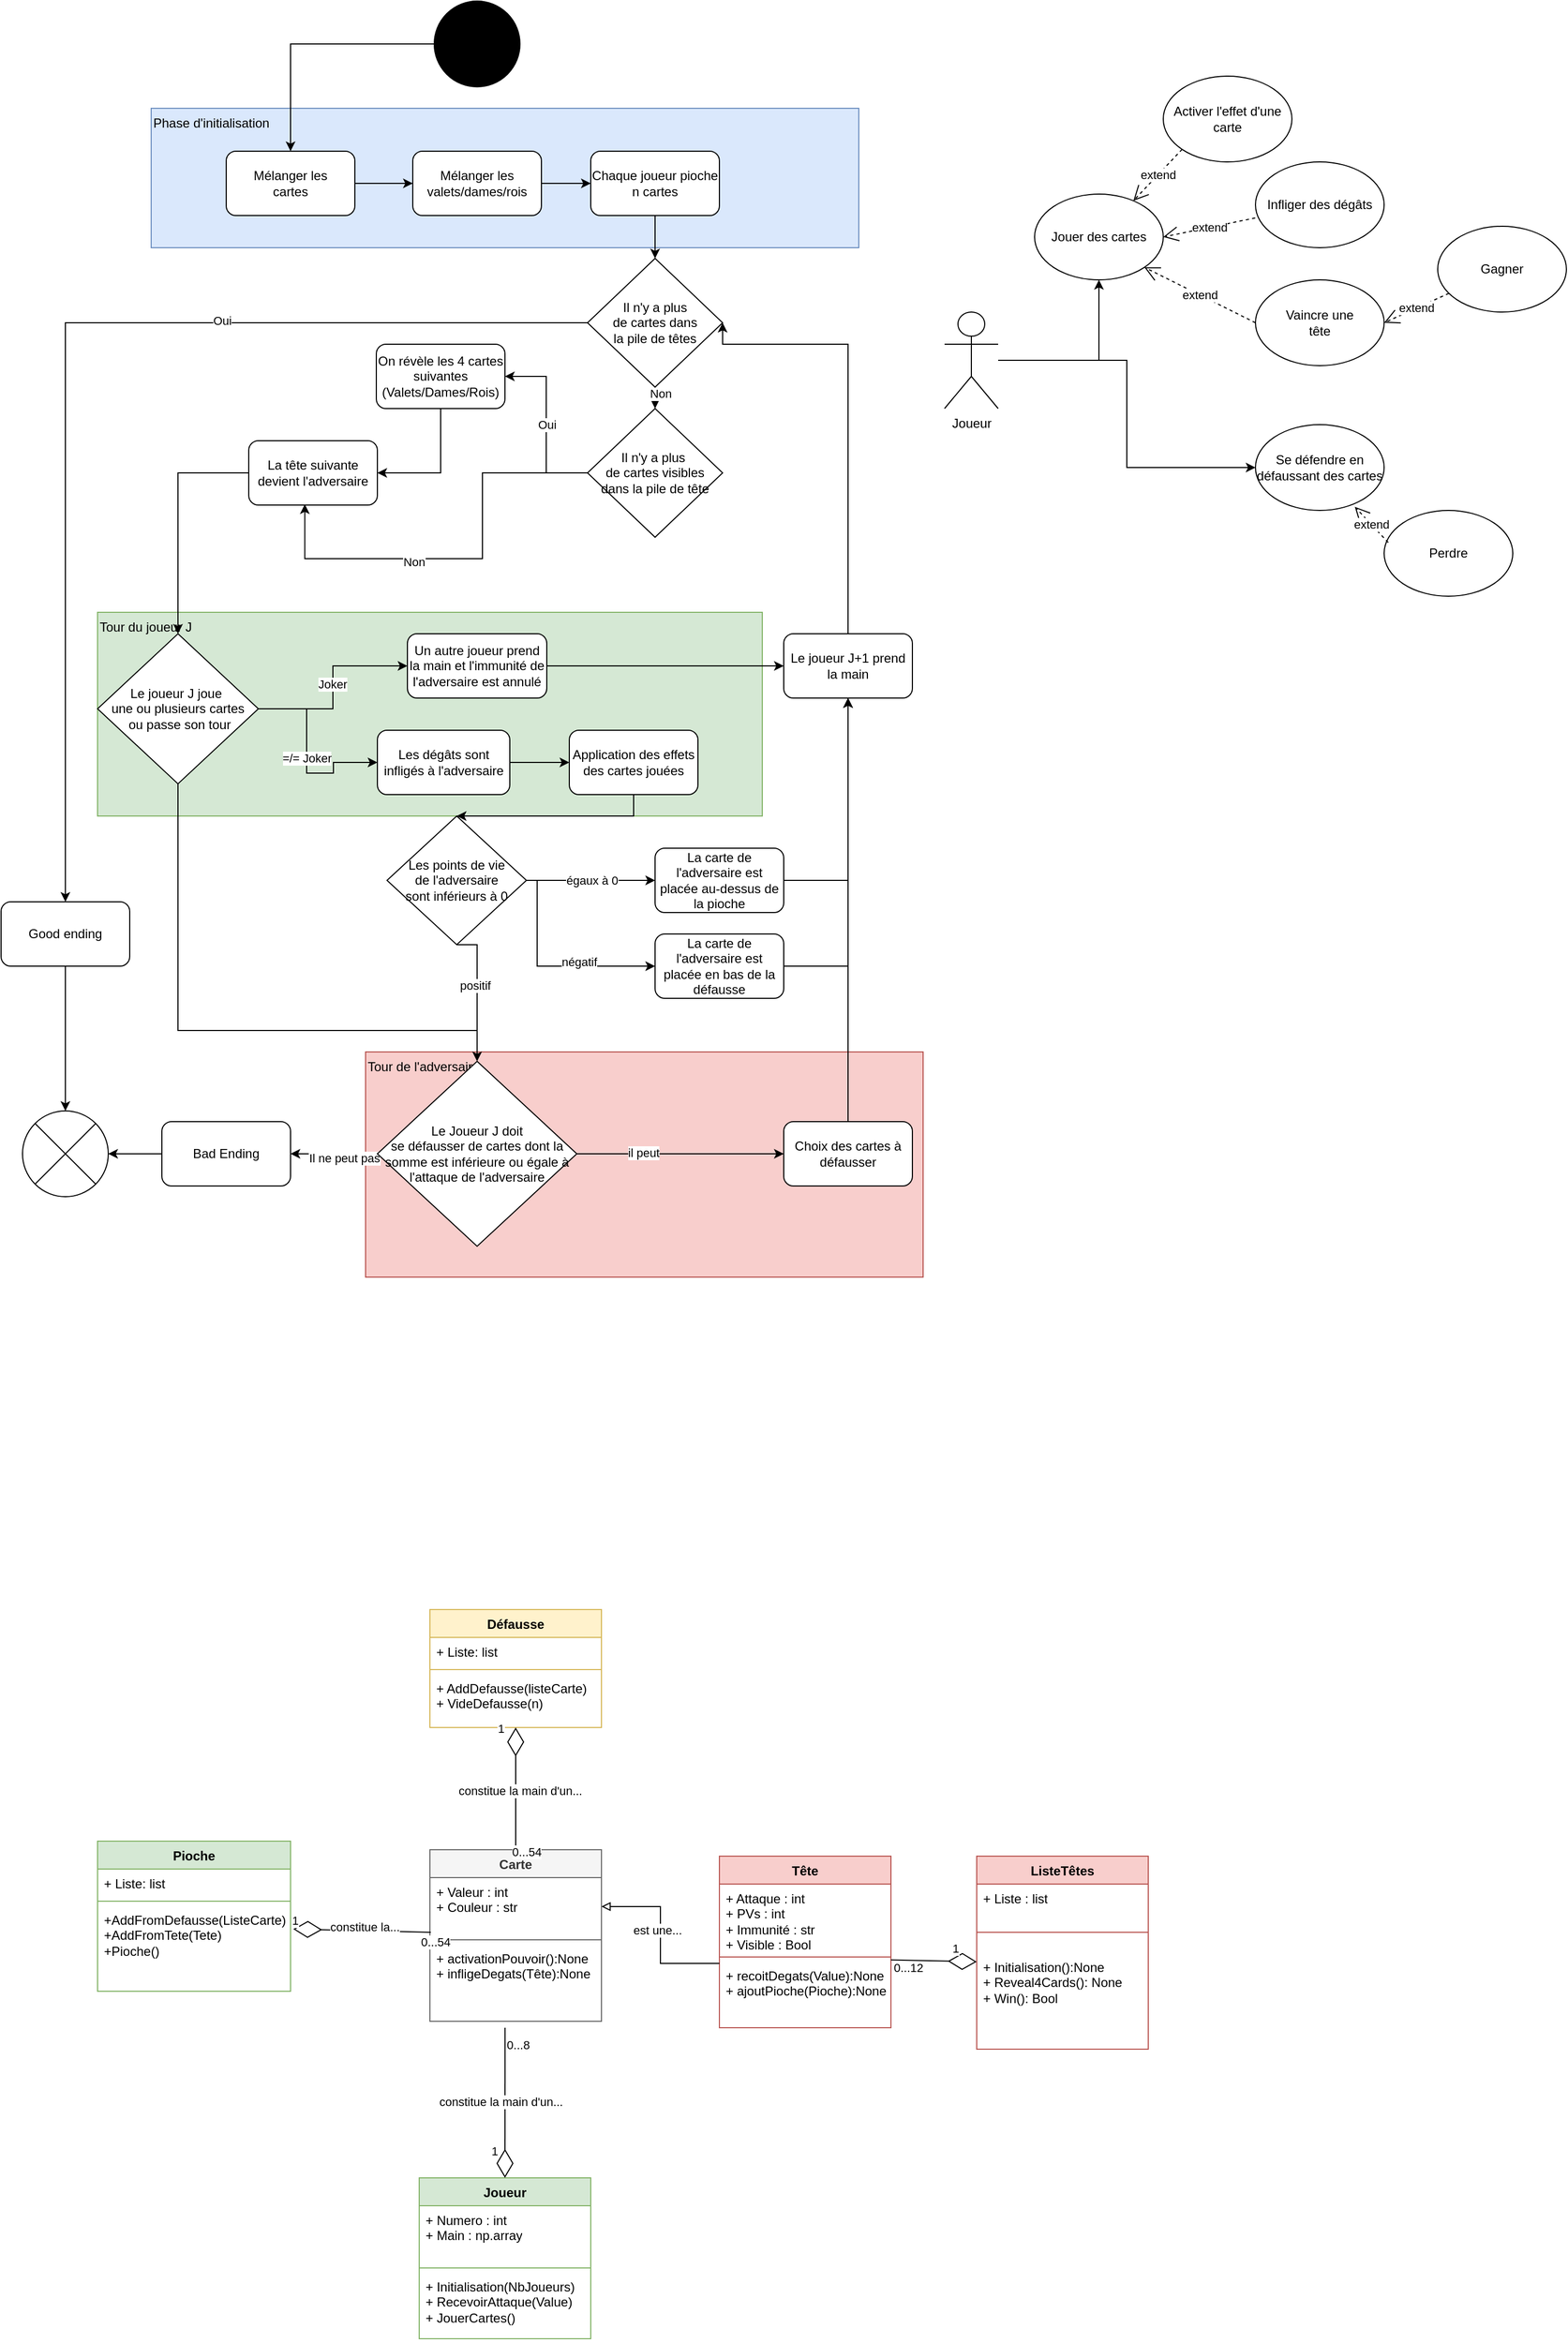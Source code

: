 <mxfile version="28.2.8">
  <diagram name="Page-1" id="JOSBTUanVZSgCbayWtnk">
    <mxGraphModel dx="3679" dy="1558" grid="1" gridSize="10" guides="1" tooltips="1" connect="1" arrows="1" fold="1" page="1" pageScale="1" pageWidth="827" pageHeight="1169" math="0" shadow="0">
      <root>
        <mxCell id="0" />
        <mxCell id="1" parent="0" />
        <mxCell id="KHZxq0QR4rfuwFy10moy-44" value="&lt;div&gt;Tour du joueur J&lt;/div&gt;" style="rounded=0;whiteSpace=wrap;html=1;fillColor=#d5e8d4;strokeColor=#82b366;verticalAlign=top;align=left;" vertex="1" parent="1">
          <mxGeometry x="-710" y="600" width="620" height="190" as="geometry" />
        </mxCell>
        <mxCell id="KHZxq0QR4rfuwFy10moy-31" value="Phase d&#39;initialisation" style="rounded=0;whiteSpace=wrap;html=1;fillColor=#dae8fc;strokeColor=#6c8ebf;align=left;verticalAlign=top;" vertex="1" parent="1">
          <mxGeometry x="-660" y="130" width="660" height="130" as="geometry" />
        </mxCell>
        <mxCell id="KHZxq0QR4rfuwFy10moy-14" value="" style="shape=sumEllipse;perimeter=ellipsePerimeter;whiteSpace=wrap;html=1;backgroundOutline=1;" vertex="1" parent="1">
          <mxGeometry x="-780" y="1065" width="80" height="80" as="geometry" />
        </mxCell>
        <mxCell id="KHZxq0QR4rfuwFy10moy-23" style="edgeStyle=orthogonalEdgeStyle;rounded=0;orthogonalLoop=1;jettySize=auto;html=1;exitX=0;exitY=0.5;exitDx=0;exitDy=0;entryX=0.5;entryY=0;entryDx=0;entryDy=0;" edge="1" parent="1" source="KHZxq0QR4rfuwFy10moy-15" target="KHZxq0QR4rfuwFy10moy-18">
          <mxGeometry relative="1" as="geometry" />
        </mxCell>
        <mxCell id="KHZxq0QR4rfuwFy10moy-15" value="" style="ellipse;whiteSpace=wrap;html=1;aspect=fixed;labelBackgroundColor=#000000;fillColor=#000000;" vertex="1" parent="1">
          <mxGeometry x="-396" y="30" width="80" height="80" as="geometry" />
        </mxCell>
        <mxCell id="KHZxq0QR4rfuwFy10moy-24" style="edgeStyle=orthogonalEdgeStyle;rounded=0;orthogonalLoop=1;jettySize=auto;html=1;exitX=1;exitY=0.5;exitDx=0;exitDy=0;entryX=0;entryY=0.5;entryDx=0;entryDy=0;" edge="1" parent="1" source="KHZxq0QR4rfuwFy10moy-18" target="KHZxq0QR4rfuwFy10moy-19">
          <mxGeometry relative="1" as="geometry" />
        </mxCell>
        <mxCell id="KHZxq0QR4rfuwFy10moy-18" value="&lt;div&gt;Mélanger les&lt;/div&gt;&lt;div&gt;cartes&lt;/div&gt;" style="rounded=1;whiteSpace=wrap;html=1;" vertex="1" parent="1">
          <mxGeometry x="-590" y="170" width="120" height="60" as="geometry" />
        </mxCell>
        <mxCell id="KHZxq0QR4rfuwFy10moy-25" style="edgeStyle=orthogonalEdgeStyle;rounded=0;orthogonalLoop=1;jettySize=auto;html=1;exitX=1;exitY=0.5;exitDx=0;exitDy=0;entryX=0;entryY=0.5;entryDx=0;entryDy=0;" edge="1" parent="1" source="KHZxq0QR4rfuwFy10moy-19" target="KHZxq0QR4rfuwFy10moy-20">
          <mxGeometry relative="1" as="geometry" />
        </mxCell>
        <mxCell id="KHZxq0QR4rfuwFy10moy-19" value="&lt;div&gt;Mélanger les&lt;/div&gt;&lt;div&gt;valets/dames/rois&lt;/div&gt;" style="rounded=1;whiteSpace=wrap;html=1;" vertex="1" parent="1">
          <mxGeometry x="-416" y="170" width="120" height="60" as="geometry" />
        </mxCell>
        <mxCell id="KHZxq0QR4rfuwFy10moy-28" style="edgeStyle=orthogonalEdgeStyle;rounded=0;orthogonalLoop=1;jettySize=auto;html=1;exitX=0.5;exitY=1;exitDx=0;exitDy=0;entryX=0.5;entryY=0;entryDx=0;entryDy=0;" edge="1" parent="1" source="KHZxq0QR4rfuwFy10moy-20" target="KHZxq0QR4rfuwFy10moy-26">
          <mxGeometry relative="1" as="geometry">
            <Array as="points">
              <mxPoint x="-190" y="270" />
            </Array>
          </mxGeometry>
        </mxCell>
        <mxCell id="KHZxq0QR4rfuwFy10moy-20" value="&lt;div&gt;Chaque joueur pioche&lt;/div&gt;&lt;div&gt;n cartes&lt;/div&gt;" style="rounded=1;whiteSpace=wrap;html=1;" vertex="1" parent="1">
          <mxGeometry x="-250" y="170" width="120" height="60" as="geometry" />
        </mxCell>
        <mxCell id="KHZxq0QR4rfuwFy10moy-27" style="edgeStyle=orthogonalEdgeStyle;rounded=0;orthogonalLoop=1;jettySize=auto;html=1;exitX=0;exitY=0.5;exitDx=0;exitDy=0;entryX=0.5;entryY=0;entryDx=0;entryDy=0;" edge="1" parent="1" source="KHZxq0QR4rfuwFy10moy-26" target="KHZxq0QR4rfuwFy10moy-75">
          <mxGeometry relative="1" as="geometry">
            <mxPoint x="-1170" y="1020" as="targetPoint" />
          </mxGeometry>
        </mxCell>
        <mxCell id="KHZxq0QR4rfuwFy10moy-29" value="Oui" style="edgeLabel;html=1;align=center;verticalAlign=middle;resizable=0;points=[];" vertex="1" connectable="0" parent="KHZxq0QR4rfuwFy10moy-27">
          <mxGeometry x="-0.335" y="-2" relative="1" as="geometry">
            <mxPoint as="offset" />
          </mxGeometry>
        </mxCell>
        <mxCell id="KHZxq0QR4rfuwFy10moy-42" style="edgeStyle=orthogonalEdgeStyle;rounded=0;orthogonalLoop=1;jettySize=auto;html=1;exitX=0.5;exitY=1;exitDx=0;exitDy=0;entryX=0.5;entryY=0;entryDx=0;entryDy=0;" edge="1" parent="1" source="KHZxq0QR4rfuwFy10moy-26" target="KHZxq0QR4rfuwFy10moy-37">
          <mxGeometry relative="1" as="geometry" />
        </mxCell>
        <mxCell id="KHZxq0QR4rfuwFy10moy-43" value="Non" style="edgeLabel;html=1;align=center;verticalAlign=middle;resizable=0;points=[];" vertex="1" connectable="0" parent="KHZxq0QR4rfuwFy10moy-42">
          <mxGeometry x="-0.4" y="5" relative="1" as="geometry">
            <mxPoint as="offset" />
          </mxGeometry>
        </mxCell>
        <mxCell id="KHZxq0QR4rfuwFy10moy-26" value="&lt;div&gt;Il n&#39;y a plus&lt;/div&gt;&lt;div&gt;de cartes dans&lt;/div&gt;&lt;div&gt;la pile de têtes&lt;/div&gt;" style="rhombus;whiteSpace=wrap;html=1;" vertex="1" parent="1">
          <mxGeometry x="-253" y="270" width="126" height="120" as="geometry" />
        </mxCell>
        <mxCell id="KHZxq0QR4rfuwFy10moy-40" style="edgeStyle=orthogonalEdgeStyle;rounded=0;orthogonalLoop=1;jettySize=auto;html=1;exitX=0;exitY=0.5;exitDx=0;exitDy=0;entryX=1;entryY=0.5;entryDx=0;entryDy=0;" edge="1" parent="1" source="KHZxq0QR4rfuwFy10moy-37" target="KHZxq0QR4rfuwFy10moy-39">
          <mxGeometry relative="1" as="geometry" />
        </mxCell>
        <mxCell id="KHZxq0QR4rfuwFy10moy-109" value="Oui" style="edgeLabel;html=1;align=center;verticalAlign=middle;resizable=0;points=[];" vertex="1" connectable="0" parent="KHZxq0QR4rfuwFy10moy-40">
          <mxGeometry x="-0.002" relative="1" as="geometry">
            <mxPoint as="offset" />
          </mxGeometry>
        </mxCell>
        <mxCell id="KHZxq0QR4rfuwFy10moy-37" value="&lt;div&gt;Il n&#39;y a plus&amp;nbsp;&lt;/div&gt;&lt;div&gt;de cartes visibles&lt;/div&gt;&lt;div&gt;dans la pile de tête&lt;/div&gt;" style="rhombus;whiteSpace=wrap;html=1;" vertex="1" parent="1">
          <mxGeometry x="-253" y="410" width="126" height="120" as="geometry" />
        </mxCell>
        <mxCell id="KHZxq0QR4rfuwFy10moy-106" style="edgeStyle=orthogonalEdgeStyle;rounded=0;orthogonalLoop=1;jettySize=auto;html=1;entryX=1;entryY=0.5;entryDx=0;entryDy=0;" edge="1" parent="1" source="KHZxq0QR4rfuwFy10moy-39" target="KHZxq0QR4rfuwFy10moy-105">
          <mxGeometry relative="1" as="geometry" />
        </mxCell>
        <mxCell id="KHZxq0QR4rfuwFy10moy-39" value="On révèle les 4 cartes suivantes (Valets/Dames/Rois)" style="rounded=1;whiteSpace=wrap;html=1;" vertex="1" parent="1">
          <mxGeometry x="-450" y="350" width="120" height="60" as="geometry" />
        </mxCell>
        <mxCell id="KHZxq0QR4rfuwFy10moy-85" value="=/= Joker" style="edgeStyle=orthogonalEdgeStyle;rounded=0;orthogonalLoop=1;jettySize=auto;html=1;exitX=1;exitY=0.5;exitDx=0;exitDy=0;entryX=0;entryY=0.5;entryDx=0;entryDy=0;" edge="1" parent="1" source="KHZxq0QR4rfuwFy10moy-46" target="KHZxq0QR4rfuwFy10moy-51">
          <mxGeometry relative="1" as="geometry">
            <Array as="points">
              <mxPoint x="-515" y="690" />
              <mxPoint x="-515" y="750" />
              <mxPoint x="-490" y="750" />
              <mxPoint x="-490" y="740" />
            </Array>
          </mxGeometry>
        </mxCell>
        <mxCell id="KHZxq0QR4rfuwFy10moy-89" style="edgeStyle=orthogonalEdgeStyle;rounded=0;orthogonalLoop=1;jettySize=auto;html=1;exitX=1;exitY=0.5;exitDx=0;exitDy=0;" edge="1" parent="1" source="KHZxq0QR4rfuwFy10moy-46" target="KHZxq0QR4rfuwFy10moy-90">
          <mxGeometry relative="1" as="geometry">
            <mxPoint x="-490" y="810" as="targetPoint" />
          </mxGeometry>
        </mxCell>
        <mxCell id="KHZxq0QR4rfuwFy10moy-93" value="Joker" style="edgeLabel;html=1;align=center;verticalAlign=middle;resizable=0;points=[];" vertex="1" connectable="0" parent="KHZxq0QR4rfuwFy10moy-89">
          <mxGeometry x="0.04" y="1" relative="1" as="geometry">
            <mxPoint as="offset" />
          </mxGeometry>
        </mxCell>
        <mxCell id="KHZxq0QR4rfuwFy10moy-95" style="edgeStyle=orthogonalEdgeStyle;rounded=0;orthogonalLoop=1;jettySize=auto;html=1;" edge="1" parent="1" source="KHZxq0QR4rfuwFy10moy-46" target="KHZxq0QR4rfuwFy10moy-72">
          <mxGeometry relative="1" as="geometry">
            <mxPoint x="-630" y="990" as="targetPoint" />
            <Array as="points">
              <mxPoint x="-635" y="990" />
              <mxPoint x="-356" y="990" />
            </Array>
          </mxGeometry>
        </mxCell>
        <mxCell id="KHZxq0QR4rfuwFy10moy-46" value="&lt;div&gt;Le joueur J joue&amp;nbsp;&lt;/div&gt;&lt;div&gt;une ou plusieurs cartes&lt;/div&gt;&lt;div&gt;&amp;nbsp;ou passe son tour&lt;/div&gt;" style="rhombus;whiteSpace=wrap;html=1;" vertex="1" parent="1">
          <mxGeometry x="-710" y="620" width="150" height="140" as="geometry" />
        </mxCell>
        <mxCell id="KHZxq0QR4rfuwFy10moy-47" value="&lt;div&gt;Tour de l&#39;adversaire&lt;/div&gt;" style="rounded=0;whiteSpace=wrap;html=1;fillColor=#f8cecc;strokeColor=#b85450;verticalAlign=top;align=left;" vertex="1" parent="1">
          <mxGeometry x="-460" y="1010" width="520" height="210" as="geometry" />
        </mxCell>
        <mxCell id="KHZxq0QR4rfuwFy10moy-163" style="edgeStyle=orthogonalEdgeStyle;rounded=0;orthogonalLoop=1;jettySize=auto;html=1;" edge="1" parent="1" source="KHZxq0QR4rfuwFy10moy-51" target="KHZxq0QR4rfuwFy10moy-52">
          <mxGeometry relative="1" as="geometry" />
        </mxCell>
        <mxCell id="KHZxq0QR4rfuwFy10moy-51" value="Les dégâts sont infligés à l&#39;adversaire" style="rounded=1;whiteSpace=wrap;html=1;" vertex="1" parent="1">
          <mxGeometry x="-449" y="710" width="123.5" height="60" as="geometry" />
        </mxCell>
        <mxCell id="KHZxq0QR4rfuwFy10moy-164" style="edgeStyle=orthogonalEdgeStyle;rounded=0;orthogonalLoop=1;jettySize=auto;html=1;entryX=0.5;entryY=0;entryDx=0;entryDy=0;" edge="1" parent="1" source="KHZxq0QR4rfuwFy10moy-52" target="KHZxq0QR4rfuwFy10moy-55">
          <mxGeometry relative="1" as="geometry">
            <Array as="points">
              <mxPoint x="-210" y="790" />
            </Array>
          </mxGeometry>
        </mxCell>
        <mxCell id="KHZxq0QR4rfuwFy10moy-52" value="&lt;div&gt;Application des effets&lt;/div&gt;&lt;div&gt;des cartes jouées&lt;/div&gt;" style="rounded=1;whiteSpace=wrap;html=1;" vertex="1" parent="1">
          <mxGeometry x="-270" y="710" width="120" height="60" as="geometry" />
        </mxCell>
        <mxCell id="KHZxq0QR4rfuwFy10moy-57" style="edgeStyle=orthogonalEdgeStyle;rounded=0;orthogonalLoop=1;jettySize=auto;html=1;exitX=1;exitY=0.5;exitDx=0;exitDy=0;" edge="1" parent="1" source="KHZxq0QR4rfuwFy10moy-55">
          <mxGeometry relative="1" as="geometry">
            <mxPoint x="-190" y="850" as="targetPoint" />
          </mxGeometry>
        </mxCell>
        <mxCell id="KHZxq0QR4rfuwFy10moy-58" value="égaux à 0" style="edgeLabel;html=1;align=center;verticalAlign=middle;resizable=0;points=[];" vertex="1" connectable="0" parent="KHZxq0QR4rfuwFy10moy-57">
          <mxGeometry x="0.017" y="1" relative="1" as="geometry">
            <mxPoint as="offset" />
          </mxGeometry>
        </mxCell>
        <mxCell id="KHZxq0QR4rfuwFy10moy-63" style="edgeStyle=orthogonalEdgeStyle;rounded=0;orthogonalLoop=1;jettySize=auto;html=1;exitX=1;exitY=0.5;exitDx=0;exitDy=0;" edge="1" parent="1" source="KHZxq0QR4rfuwFy10moy-55" target="KHZxq0QR4rfuwFy10moy-62">
          <mxGeometry relative="1" as="geometry">
            <Array as="points">
              <mxPoint x="-300" y="850" />
              <mxPoint x="-300" y="930" />
            </Array>
          </mxGeometry>
        </mxCell>
        <mxCell id="KHZxq0QR4rfuwFy10moy-64" value="négatif" style="edgeLabel;html=1;align=center;verticalAlign=middle;resizable=0;points=[];" vertex="1" connectable="0" parent="KHZxq0QR4rfuwFy10moy-63">
          <mxGeometry x="0.29" y="4" relative="1" as="geometry">
            <mxPoint as="offset" />
          </mxGeometry>
        </mxCell>
        <mxCell id="KHZxq0QR4rfuwFy10moy-71" style="edgeStyle=orthogonalEdgeStyle;rounded=0;orthogonalLoop=1;jettySize=auto;html=1;exitX=0.5;exitY=1;exitDx=0;exitDy=0;entryX=0.5;entryY=0;entryDx=0;entryDy=0;" edge="1" parent="1" source="KHZxq0QR4rfuwFy10moy-55" target="KHZxq0QR4rfuwFy10moy-72">
          <mxGeometry relative="1" as="geometry">
            <mxPoint x="-565" y="1060" as="targetPoint" />
            <Array as="points">
              <mxPoint x="-356" y="910" />
            </Array>
          </mxGeometry>
        </mxCell>
        <mxCell id="KHZxq0QR4rfuwFy10moy-76" value="positif" style="edgeLabel;html=1;align=center;verticalAlign=middle;resizable=0;points=[];" vertex="1" connectable="0" parent="KHZxq0QR4rfuwFy10moy-71">
          <mxGeometry x="-0.114" y="-2" relative="1" as="geometry">
            <mxPoint as="offset" />
          </mxGeometry>
        </mxCell>
        <mxCell id="KHZxq0QR4rfuwFy10moy-55" value="&lt;div&gt;Les points de vie&lt;/div&gt;&lt;div&gt;de l&#39;adversaire&lt;/div&gt;&lt;div&gt;sont inférieurs à 0&lt;/div&gt;" style="rhombus;whiteSpace=wrap;html=1;" vertex="1" parent="1">
          <mxGeometry x="-440" y="790" width="130" height="120" as="geometry" />
        </mxCell>
        <mxCell id="KHZxq0QR4rfuwFy10moy-66" style="edgeStyle=orthogonalEdgeStyle;rounded=0;orthogonalLoop=1;jettySize=auto;html=1;entryX=0.5;entryY=1;entryDx=0;entryDy=0;" edge="1" parent="1" source="KHZxq0QR4rfuwFy10moy-61" target="KHZxq0QR4rfuwFy10moy-65">
          <mxGeometry relative="1" as="geometry">
            <Array as="points">
              <mxPoint x="-10" y="850" />
            </Array>
          </mxGeometry>
        </mxCell>
        <mxCell id="KHZxq0QR4rfuwFy10moy-61" value="La carte de l&#39;adversaire est placée au-dessus de la pioche" style="rounded=1;whiteSpace=wrap;html=1;" vertex="1" parent="1">
          <mxGeometry x="-190" y="820" width="120" height="60" as="geometry" />
        </mxCell>
        <mxCell id="KHZxq0QR4rfuwFy10moy-62" value="La carte de l&#39;adversaire est placée en bas de la défausse" style="rounded=1;whiteSpace=wrap;html=1;" vertex="1" parent="1">
          <mxGeometry x="-190" y="900" width="120" height="60" as="geometry" />
        </mxCell>
        <mxCell id="KHZxq0QR4rfuwFy10moy-68" value="" style="edgeStyle=orthogonalEdgeStyle;rounded=0;orthogonalLoop=1;jettySize=auto;html=1;exitX=1;exitY=0.5;exitDx=0;exitDy=0;" edge="1" parent="1" source="KHZxq0QR4rfuwFy10moy-62" target="KHZxq0QR4rfuwFy10moy-65">
          <mxGeometry relative="1" as="geometry">
            <mxPoint x="-10" y="510" as="targetPoint" />
            <mxPoint x="-70" y="930" as="sourcePoint" />
          </mxGeometry>
        </mxCell>
        <mxCell id="KHZxq0QR4rfuwFy10moy-69" style="edgeStyle=orthogonalEdgeStyle;rounded=0;orthogonalLoop=1;jettySize=auto;html=1;entryX=1;entryY=0.5;entryDx=0;entryDy=0;" edge="1" parent="1" source="KHZxq0QR4rfuwFy10moy-65" target="KHZxq0QR4rfuwFy10moy-26">
          <mxGeometry relative="1" as="geometry">
            <Array as="points">
              <mxPoint x="-10" y="350" />
            </Array>
          </mxGeometry>
        </mxCell>
        <mxCell id="KHZxq0QR4rfuwFy10moy-65" value="Le joueur J+1 prend la main" style="rounded=1;whiteSpace=wrap;html=1;" vertex="1" parent="1">
          <mxGeometry x="-70" y="620" width="120" height="60" as="geometry" />
        </mxCell>
        <mxCell id="KHZxq0QR4rfuwFy10moy-79" style="edgeStyle=orthogonalEdgeStyle;rounded=0;orthogonalLoop=1;jettySize=auto;html=1;entryX=1;entryY=0.5;entryDx=0;entryDy=0;" edge="1" parent="1" source="KHZxq0QR4rfuwFy10moy-72" target="KHZxq0QR4rfuwFy10moy-77">
          <mxGeometry relative="1" as="geometry" />
        </mxCell>
        <mxCell id="KHZxq0QR4rfuwFy10moy-80" value="Il ne peut pas" style="edgeLabel;html=1;align=center;verticalAlign=middle;resizable=0;points=[];" vertex="1" connectable="0" parent="KHZxq0QR4rfuwFy10moy-79">
          <mxGeometry x="-0.221" y="4" relative="1" as="geometry">
            <mxPoint as="offset" />
          </mxGeometry>
        </mxCell>
        <mxCell id="KHZxq0QR4rfuwFy10moy-101" style="edgeStyle=orthogonalEdgeStyle;rounded=0;orthogonalLoop=1;jettySize=auto;html=1;entryX=0;entryY=0.5;entryDx=0;entryDy=0;" edge="1" parent="1" source="KHZxq0QR4rfuwFy10moy-72" target="KHZxq0QR4rfuwFy10moy-100">
          <mxGeometry relative="1" as="geometry" />
        </mxCell>
        <mxCell id="KHZxq0QR4rfuwFy10moy-104" value="il peut" style="edgeLabel;html=1;align=center;verticalAlign=middle;resizable=0;points=[];" vertex="1" connectable="0" parent="KHZxq0QR4rfuwFy10moy-101">
          <mxGeometry x="-0.361" y="1" relative="1" as="geometry">
            <mxPoint as="offset" />
          </mxGeometry>
        </mxCell>
        <mxCell id="KHZxq0QR4rfuwFy10moy-72" value="&lt;div&gt;Le Joueur J doit&lt;/div&gt;&lt;div&gt;se défausser de cartes dont la somme est inférieure ou égale à l&#39;attaque de l&#39;adversaire&lt;/div&gt;" style="rhombus;whiteSpace=wrap;html=1;" vertex="1" parent="1">
          <mxGeometry x="-449" y="1018.75" width="186" height="172.5" as="geometry" />
        </mxCell>
        <mxCell id="KHZxq0QR4rfuwFy10moy-82" style="edgeStyle=orthogonalEdgeStyle;rounded=0;orthogonalLoop=1;jettySize=auto;html=1;entryX=0.5;entryY=0;entryDx=0;entryDy=0;" edge="1" parent="1" source="KHZxq0QR4rfuwFy10moy-75" target="KHZxq0QR4rfuwFy10moy-14">
          <mxGeometry relative="1" as="geometry" />
        </mxCell>
        <mxCell id="KHZxq0QR4rfuwFy10moy-75" value="Good ending" style="rounded=1;whiteSpace=wrap;html=1;" vertex="1" parent="1">
          <mxGeometry x="-800" y="870" width="120" height="60" as="geometry" />
        </mxCell>
        <mxCell id="KHZxq0QR4rfuwFy10moy-81" value="" style="edgeStyle=orthogonalEdgeStyle;rounded=0;orthogonalLoop=1;jettySize=auto;html=1;" edge="1" parent="1" source="KHZxq0QR4rfuwFy10moy-77" target="KHZxq0QR4rfuwFy10moy-14">
          <mxGeometry relative="1" as="geometry" />
        </mxCell>
        <mxCell id="KHZxq0QR4rfuwFy10moy-77" value="Bad Ending" style="rounded=1;whiteSpace=wrap;html=1;" vertex="1" parent="1">
          <mxGeometry x="-650" y="1075" width="120" height="60" as="geometry" />
        </mxCell>
        <mxCell id="KHZxq0QR4rfuwFy10moy-96" style="edgeStyle=orthogonalEdgeStyle;rounded=0;orthogonalLoop=1;jettySize=auto;html=1;" edge="1" parent="1" source="KHZxq0QR4rfuwFy10moy-90" target="KHZxq0QR4rfuwFy10moy-65">
          <mxGeometry relative="1" as="geometry" />
        </mxCell>
        <mxCell id="KHZxq0QR4rfuwFy10moy-90" value="Un autre joueur prend la main et l&#39;immunité de l&#39;adversaire est annulé" style="rounded=1;whiteSpace=wrap;html=1;" vertex="1" parent="1">
          <mxGeometry x="-421" y="620" width="130" height="60" as="geometry" />
        </mxCell>
        <mxCell id="KHZxq0QR4rfuwFy10moy-102" style="edgeStyle=orthogonalEdgeStyle;rounded=0;orthogonalLoop=1;jettySize=auto;html=1;entryX=0.5;entryY=1;entryDx=0;entryDy=0;" edge="1" parent="1" source="KHZxq0QR4rfuwFy10moy-100" target="KHZxq0QR4rfuwFy10moy-65">
          <mxGeometry relative="1" as="geometry" />
        </mxCell>
        <mxCell id="KHZxq0QR4rfuwFy10moy-100" value="Choix des cartes à défausser" style="rounded=1;whiteSpace=wrap;html=1;" vertex="1" parent="1">
          <mxGeometry x="-70" y="1075" width="120" height="60" as="geometry" />
        </mxCell>
        <mxCell id="KHZxq0QR4rfuwFy10moy-107" style="edgeStyle=orthogonalEdgeStyle;rounded=0;orthogonalLoop=1;jettySize=auto;html=1;exitX=0;exitY=0.5;exitDx=0;exitDy=0;entryX=0.5;entryY=0;entryDx=0;entryDy=0;" edge="1" parent="1" source="KHZxq0QR4rfuwFy10moy-105" target="KHZxq0QR4rfuwFy10moy-46">
          <mxGeometry relative="1" as="geometry" />
        </mxCell>
        <mxCell id="KHZxq0QR4rfuwFy10moy-105" value="La tête suivante devient l&#39;adversaire" style="rounded=1;whiteSpace=wrap;html=1;" vertex="1" parent="1">
          <mxGeometry x="-569" y="440" width="120" height="60" as="geometry" />
        </mxCell>
        <mxCell id="KHZxq0QR4rfuwFy10moy-108" style="edgeStyle=orthogonalEdgeStyle;rounded=0;orthogonalLoop=1;jettySize=auto;html=1;entryX=0.436;entryY=0.988;entryDx=0;entryDy=0;entryPerimeter=0;" edge="1" parent="1" source="KHZxq0QR4rfuwFy10moy-37" target="KHZxq0QR4rfuwFy10moy-105">
          <mxGeometry relative="1" as="geometry" />
        </mxCell>
        <mxCell id="KHZxq0QR4rfuwFy10moy-110" value="Non" style="edgeLabel;html=1;align=center;verticalAlign=middle;resizable=0;points=[];" vertex="1" connectable="0" parent="KHZxq0QR4rfuwFy10moy-108">
          <mxGeometry x="0.228" y="3" relative="1" as="geometry">
            <mxPoint as="offset" />
          </mxGeometry>
        </mxCell>
        <mxCell id="KHZxq0QR4rfuwFy10moy-118" style="edgeStyle=orthogonalEdgeStyle;rounded=0;orthogonalLoop=1;jettySize=auto;html=1;" edge="1" parent="1" source="KHZxq0QR4rfuwFy10moy-112" target="KHZxq0QR4rfuwFy10moy-117">
          <mxGeometry relative="1" as="geometry" />
        </mxCell>
        <mxCell id="KHZxq0QR4rfuwFy10moy-127" style="edgeStyle=orthogonalEdgeStyle;rounded=0;orthogonalLoop=1;jettySize=auto;html=1;entryX=0;entryY=0.5;entryDx=0;entryDy=0;" edge="1" parent="1" source="KHZxq0QR4rfuwFy10moy-112" target="KHZxq0QR4rfuwFy10moy-121">
          <mxGeometry relative="1" as="geometry" />
        </mxCell>
        <mxCell id="KHZxq0QR4rfuwFy10moy-112" value="&lt;div&gt;Joueur&lt;/div&gt;" style="shape=umlActor;verticalLabelPosition=bottom;verticalAlign=top;html=1;outlineConnect=0;" vertex="1" parent="1">
          <mxGeometry x="80" y="320" width="50" height="90" as="geometry" />
        </mxCell>
        <mxCell id="KHZxq0QR4rfuwFy10moy-117" value="&lt;div&gt;Jouer des cartes&lt;/div&gt;" style="ellipse;whiteSpace=wrap;html=1;" vertex="1" parent="1">
          <mxGeometry x="164" y="210" width="120" height="80" as="geometry" />
        </mxCell>
        <mxCell id="KHZxq0QR4rfuwFy10moy-119" value="Activer l&#39;effet d&#39;une carte" style="ellipse;whiteSpace=wrap;html=1;" vertex="1" parent="1">
          <mxGeometry x="284" y="100" width="120" height="80" as="geometry" />
        </mxCell>
        <mxCell id="KHZxq0QR4rfuwFy10moy-120" value="Infliger des dégâts" style="ellipse;whiteSpace=wrap;html=1;" vertex="1" parent="1">
          <mxGeometry x="370" y="180" width="120" height="80" as="geometry" />
        </mxCell>
        <mxCell id="KHZxq0QR4rfuwFy10moy-121" value="Se défendre en défaussant des cartes" style="ellipse;whiteSpace=wrap;html=1;" vertex="1" parent="1">
          <mxGeometry x="370" y="425" width="120" height="80" as="geometry" />
        </mxCell>
        <mxCell id="KHZxq0QR4rfuwFy10moy-122" value="extend" style="endArrow=open;endSize=12;dashed=1;html=1;rounded=0;exitX=-0.002;exitY=0.653;exitDx=0;exitDy=0;exitPerimeter=0;entryX=1;entryY=0.5;entryDx=0;entryDy=0;" edge="1" parent="1" source="KHZxq0QR4rfuwFy10moy-120" target="KHZxq0QR4rfuwFy10moy-117">
          <mxGeometry width="160" relative="1" as="geometry">
            <mxPoint x="-90" y="260" as="sourcePoint" />
            <mxPoint x="70" y="260" as="targetPoint" />
          </mxGeometry>
        </mxCell>
        <mxCell id="KHZxq0QR4rfuwFy10moy-124" value="extend" style="endArrow=open;endSize=12;dashed=1;html=1;rounded=0;exitX=0;exitY=1;exitDx=0;exitDy=0;" edge="1" parent="1" source="KHZxq0QR4rfuwFy10moy-119" target="KHZxq0QR4rfuwFy10moy-117">
          <mxGeometry width="160" relative="1" as="geometry">
            <mxPoint x="-90" y="260" as="sourcePoint" />
            <mxPoint x="70" y="260" as="targetPoint" />
          </mxGeometry>
        </mxCell>
        <mxCell id="KHZxq0QR4rfuwFy10moy-125" value="&lt;div&gt;Vaincre une&lt;/div&gt;&lt;div&gt;tête&lt;/div&gt;" style="ellipse;whiteSpace=wrap;html=1;" vertex="1" parent="1">
          <mxGeometry x="370" y="290" width="120" height="80" as="geometry" />
        </mxCell>
        <mxCell id="KHZxq0QR4rfuwFy10moy-126" value="extend" style="endArrow=open;endSize=12;dashed=1;html=1;rounded=0;exitX=0;exitY=0.5;exitDx=0;exitDy=0;entryX=1;entryY=1;entryDx=0;entryDy=0;" edge="1" parent="1" source="KHZxq0QR4rfuwFy10moy-125" target="KHZxq0QR4rfuwFy10moy-117">
          <mxGeometry width="160" relative="1" as="geometry">
            <mxPoint x="416" y="240" as="sourcePoint" />
            <mxPoint x="330" y="258" as="targetPoint" />
          </mxGeometry>
        </mxCell>
        <mxCell id="KHZxq0QR4rfuwFy10moy-128" value="Perdre" style="ellipse;whiteSpace=wrap;html=1;" vertex="1" parent="1">
          <mxGeometry x="490" y="505" width="120" height="80" as="geometry" />
        </mxCell>
        <mxCell id="KHZxq0QR4rfuwFy10moy-129" value="extend" style="endArrow=open;endSize=12;dashed=1;html=1;rounded=0;exitX=0.032;exitY=0.374;exitDx=0;exitDy=0;entryX=0.772;entryY=0.958;entryDx=0;entryDy=0;exitPerimeter=0;entryPerimeter=0;" edge="1" parent="1" source="KHZxq0QR4rfuwFy10moy-128" target="KHZxq0QR4rfuwFy10moy-121">
          <mxGeometry width="160" relative="1" as="geometry">
            <mxPoint x="544" y="382" as="sourcePoint" />
            <mxPoint x="440" y="330" as="targetPoint" />
          </mxGeometry>
        </mxCell>
        <mxCell id="KHZxq0QR4rfuwFy10moy-130" value="Gagner" style="ellipse;whiteSpace=wrap;html=1;" vertex="1" parent="1">
          <mxGeometry x="540" y="240" width="120" height="80" as="geometry" />
        </mxCell>
        <mxCell id="KHZxq0QR4rfuwFy10moy-131" value="extend" style="endArrow=open;endSize=12;dashed=1;html=1;rounded=0;entryX=1;entryY=0.5;entryDx=0;entryDy=0;" edge="1" parent="1" source="KHZxq0QR4rfuwFy10moy-130" target="KHZxq0QR4rfuwFy10moy-125">
          <mxGeometry width="160" relative="1" as="geometry">
            <mxPoint x="561" y="598" as="sourcePoint" />
            <mxPoint x="480" y="550" as="targetPoint" />
          </mxGeometry>
        </mxCell>
        <mxCell id="KHZxq0QR4rfuwFy10moy-139" value="Défausse" style="swimlane;fontStyle=1;align=center;verticalAlign=top;childLayout=stackLayout;horizontal=1;startSize=26;horizontalStack=0;resizeParent=1;resizeParentMax=0;resizeLast=0;collapsible=1;marginBottom=0;whiteSpace=wrap;html=1;fillColor=#fff2cc;strokeColor=#d6b656;" vertex="1" parent="1">
          <mxGeometry x="-400" y="1530" width="160" height="110" as="geometry" />
        </mxCell>
        <mxCell id="KHZxq0QR4rfuwFy10moy-140" value="+ Liste: list" style="text;strokeColor=none;fillColor=none;align=left;verticalAlign=top;spacingLeft=4;spacingRight=4;overflow=hidden;rotatable=0;points=[[0,0.5],[1,0.5]];portConstraint=eastwest;whiteSpace=wrap;html=1;" vertex="1" parent="KHZxq0QR4rfuwFy10moy-139">
          <mxGeometry y="26" width="160" height="26" as="geometry" />
        </mxCell>
        <mxCell id="KHZxq0QR4rfuwFy10moy-141" value="" style="line;strokeWidth=1;fillColor=none;align=left;verticalAlign=middle;spacingTop=-1;spacingLeft=3;spacingRight=3;rotatable=0;labelPosition=right;points=[];portConstraint=eastwest;strokeColor=inherit;" vertex="1" parent="KHZxq0QR4rfuwFy10moy-139">
          <mxGeometry y="52" width="160" height="8" as="geometry" />
        </mxCell>
        <mxCell id="KHZxq0QR4rfuwFy10moy-142" value="&lt;div&gt;+ AddDefausse(listeCarte)&lt;/div&gt;&lt;div&gt;+ VideDefausse(n)&lt;/div&gt;" style="text;strokeColor=none;fillColor=none;align=left;verticalAlign=top;spacingLeft=4;spacingRight=4;overflow=hidden;rotatable=0;points=[[0,0.5],[1,0.5]];portConstraint=eastwest;whiteSpace=wrap;html=1;" vertex="1" parent="KHZxq0QR4rfuwFy10moy-139">
          <mxGeometry y="60" width="160" height="50" as="geometry" />
        </mxCell>
        <mxCell id="KHZxq0QR4rfuwFy10moy-143" value="Tête" style="swimlane;fontStyle=1;align=center;verticalAlign=top;childLayout=stackLayout;horizontal=1;startSize=26;horizontalStack=0;resizeParent=1;resizeParentMax=0;resizeLast=0;collapsible=1;marginBottom=0;whiteSpace=wrap;html=1;fillColor=#f8cecc;strokeColor=#b85450;" vertex="1" parent="1">
          <mxGeometry x="-130" y="1760" width="160" height="160" as="geometry" />
        </mxCell>
        <mxCell id="KHZxq0QR4rfuwFy10moy-144" value="&lt;div&gt;+ Attaque : int&lt;/div&gt;&lt;div&gt;+ PVs : int&lt;/div&gt;&lt;div&gt;+ Immunité : str&lt;/div&gt;&lt;div&gt;+ Visible : Bool&lt;/div&gt;" style="text;strokeColor=none;fillColor=none;align=left;verticalAlign=top;spacingLeft=4;spacingRight=4;overflow=hidden;rotatable=0;points=[[0,0.5],[1,0.5]];portConstraint=eastwest;whiteSpace=wrap;html=1;" vertex="1" parent="KHZxq0QR4rfuwFy10moy-143">
          <mxGeometry y="26" width="160" height="64" as="geometry" />
        </mxCell>
        <mxCell id="KHZxq0QR4rfuwFy10moy-145" value="" style="line;strokeWidth=1;fillColor=none;align=left;verticalAlign=middle;spacingTop=-1;spacingLeft=3;spacingRight=3;rotatable=0;labelPosition=right;points=[];portConstraint=eastwest;strokeColor=inherit;" vertex="1" parent="KHZxq0QR4rfuwFy10moy-143">
          <mxGeometry y="90" width="160" height="8" as="geometry" />
        </mxCell>
        <mxCell id="KHZxq0QR4rfuwFy10moy-146" value="&lt;div&gt;+ recoitDegats(Value):None&lt;/div&gt;&lt;div&gt;+ ajoutPioche(Pioche):None&lt;/div&gt;" style="text;strokeColor=none;fillColor=none;align=left;verticalAlign=top;spacingLeft=4;spacingRight=4;overflow=hidden;rotatable=0;points=[[0,0.5],[1,0.5]];portConstraint=eastwest;whiteSpace=wrap;html=1;" vertex="1" parent="KHZxq0QR4rfuwFy10moy-143">
          <mxGeometry y="98" width="160" height="62" as="geometry" />
        </mxCell>
        <mxCell id="KHZxq0QR4rfuwFy10moy-147" value="Joueur" style="swimlane;fontStyle=1;align=center;verticalAlign=top;childLayout=stackLayout;horizontal=1;startSize=26;horizontalStack=0;resizeParent=1;resizeParentMax=0;resizeLast=0;collapsible=1;marginBottom=0;whiteSpace=wrap;html=1;fillColor=#d5e8d4;strokeColor=#82b366;" vertex="1" parent="1">
          <mxGeometry x="-410" y="2060" width="160" height="150" as="geometry" />
        </mxCell>
        <mxCell id="KHZxq0QR4rfuwFy10moy-148" value="&lt;div&gt;+ Numero : int&lt;/div&gt;&lt;div&gt;+ Main : np.array&lt;/div&gt;&lt;div&gt;&lt;br&gt;&lt;/div&gt;" style="text;strokeColor=none;fillColor=none;align=left;verticalAlign=top;spacingLeft=4;spacingRight=4;overflow=hidden;rotatable=0;points=[[0,0.5],[1,0.5]];portConstraint=eastwest;whiteSpace=wrap;html=1;" vertex="1" parent="KHZxq0QR4rfuwFy10moy-147">
          <mxGeometry y="26" width="160" height="54" as="geometry" />
        </mxCell>
        <mxCell id="KHZxq0QR4rfuwFy10moy-149" value="" style="line;strokeWidth=1;fillColor=none;align=left;verticalAlign=middle;spacingTop=-1;spacingLeft=3;spacingRight=3;rotatable=0;labelPosition=right;points=[];portConstraint=eastwest;strokeColor=inherit;" vertex="1" parent="KHZxq0QR4rfuwFy10moy-147">
          <mxGeometry y="80" width="160" height="8" as="geometry" />
        </mxCell>
        <mxCell id="KHZxq0QR4rfuwFy10moy-150" value="&lt;div&gt;+ Initialisation(NbJoueurs)&lt;/div&gt;&lt;div&gt;+ RecevoirAttaque(Value)&lt;/div&gt;&lt;div&gt;+ JouerCartes()&lt;/div&gt;&lt;div&gt;&lt;br&gt;&lt;/div&gt;" style="text;strokeColor=none;fillColor=none;align=left;verticalAlign=top;spacingLeft=4;spacingRight=4;overflow=hidden;rotatable=0;points=[[0,0.5],[1,0.5]];portConstraint=eastwest;whiteSpace=wrap;html=1;" vertex="1" parent="KHZxq0QR4rfuwFy10moy-147">
          <mxGeometry y="88" width="160" height="62" as="geometry" />
        </mxCell>
        <mxCell id="KHZxq0QR4rfuwFy10moy-151" value="Pioche" style="swimlane;fontStyle=1;align=center;verticalAlign=top;childLayout=stackLayout;horizontal=1;startSize=26;horizontalStack=0;resizeParent=1;resizeParentMax=0;resizeLast=0;collapsible=1;marginBottom=0;whiteSpace=wrap;html=1;fillColor=#d5e8d4;strokeColor=#82b366;" vertex="1" parent="1">
          <mxGeometry x="-710" y="1746" width="180" height="140" as="geometry" />
        </mxCell>
        <mxCell id="KHZxq0QR4rfuwFy10moy-152" value="+ Liste: list" style="text;strokeColor=none;fillColor=none;align=left;verticalAlign=top;spacingLeft=4;spacingRight=4;overflow=hidden;rotatable=0;points=[[0,0.5],[1,0.5]];portConstraint=eastwest;whiteSpace=wrap;html=1;" vertex="1" parent="KHZxq0QR4rfuwFy10moy-151">
          <mxGeometry y="26" width="180" height="26" as="geometry" />
        </mxCell>
        <mxCell id="KHZxq0QR4rfuwFy10moy-153" value="" style="line;strokeWidth=1;fillColor=none;align=left;verticalAlign=middle;spacingTop=-1;spacingLeft=3;spacingRight=3;rotatable=0;labelPosition=right;points=[];portConstraint=eastwest;strokeColor=inherit;" vertex="1" parent="KHZxq0QR4rfuwFy10moy-151">
          <mxGeometry y="52" width="180" height="8" as="geometry" />
        </mxCell>
        <mxCell id="KHZxq0QR4rfuwFy10moy-154" value="&lt;div&gt;+AddFromDefausse(ListeCarte)&lt;/div&gt;&lt;div&gt;+AddFromTete(Tete)&lt;/div&gt;&lt;div&gt;+Pioche()&lt;/div&gt;" style="text;strokeColor=none;fillColor=none;align=left;verticalAlign=top;spacingLeft=4;spacingRight=4;overflow=hidden;rotatable=0;points=[[0,0.5],[1,0.5]];portConstraint=eastwest;whiteSpace=wrap;html=1;" vertex="1" parent="KHZxq0QR4rfuwFy10moy-151">
          <mxGeometry y="60" width="180" height="80" as="geometry" />
        </mxCell>
        <mxCell id="KHZxq0QR4rfuwFy10moy-155" value="ListeTêtes" style="swimlane;fontStyle=1;align=center;verticalAlign=top;childLayout=stackLayout;horizontal=1;startSize=26;horizontalStack=0;resizeParent=1;resizeParentMax=0;resizeLast=0;collapsible=1;marginBottom=0;whiteSpace=wrap;html=1;fillColor=#f8cecc;strokeColor=#b85450;" vertex="1" parent="1">
          <mxGeometry x="110" y="1760" width="160" height="180" as="geometry" />
        </mxCell>
        <mxCell id="KHZxq0QR4rfuwFy10moy-156" value="+ Liste : list" style="text;strokeColor=none;fillColor=none;align=left;verticalAlign=top;spacingLeft=4;spacingRight=4;overflow=hidden;rotatable=0;points=[[0,0.5],[1,0.5]];portConstraint=eastwest;whiteSpace=wrap;html=1;" vertex="1" parent="KHZxq0QR4rfuwFy10moy-155">
          <mxGeometry y="26" width="160" height="26" as="geometry" />
        </mxCell>
        <mxCell id="KHZxq0QR4rfuwFy10moy-157" value="" style="line;strokeWidth=1;fillColor=none;align=left;verticalAlign=middle;spacingTop=-1;spacingLeft=3;spacingRight=3;rotatable=0;labelPosition=right;points=[];portConstraint=eastwest;strokeColor=inherit;" vertex="1" parent="KHZxq0QR4rfuwFy10moy-155">
          <mxGeometry y="52" width="160" height="38" as="geometry" />
        </mxCell>
        <mxCell id="KHZxq0QR4rfuwFy10moy-158" value="&lt;div&gt;+ Initialisation():None&lt;/div&gt;&lt;div&gt;+ Reveal4Cards(): None&lt;/div&gt;&lt;div&gt;+ Win(): Bool&lt;/div&gt;" style="text;strokeColor=none;fillColor=none;align=left;verticalAlign=top;spacingLeft=4;spacingRight=4;overflow=hidden;rotatable=0;points=[[0,0.5],[1,0.5]];portConstraint=eastwest;whiteSpace=wrap;html=1;" vertex="1" parent="KHZxq0QR4rfuwFy10moy-155">
          <mxGeometry y="90" width="160" height="90" as="geometry" />
        </mxCell>
        <mxCell id="KHZxq0QR4rfuwFy10moy-159" value="Carte" style="swimlane;fontStyle=1;align=center;verticalAlign=top;childLayout=stackLayout;horizontal=1;startSize=26;horizontalStack=0;resizeParent=1;resizeParentMax=0;resizeLast=0;collapsible=1;marginBottom=0;whiteSpace=wrap;html=1;fillColor=#f5f5f5;strokeColor=#666666;fontColor=#333333;" vertex="1" parent="1">
          <mxGeometry x="-400" y="1754" width="160" height="160" as="geometry" />
        </mxCell>
        <mxCell id="KHZxq0QR4rfuwFy10moy-160" value="&lt;div&gt;+ Valeur : int&lt;/div&gt;+ Couleur : str" style="text;strokeColor=none;fillColor=none;align=left;verticalAlign=top;spacingLeft=4;spacingRight=4;overflow=hidden;rotatable=0;points=[[0,0.5],[1,0.5]];portConstraint=eastwest;whiteSpace=wrap;html=1;" vertex="1" parent="KHZxq0QR4rfuwFy10moy-159">
          <mxGeometry y="26" width="160" height="54" as="geometry" />
        </mxCell>
        <mxCell id="KHZxq0QR4rfuwFy10moy-161" value="" style="line;strokeWidth=1;fillColor=none;align=left;verticalAlign=middle;spacingTop=-1;spacingLeft=3;spacingRight=3;rotatable=0;labelPosition=right;points=[];portConstraint=eastwest;strokeColor=inherit;" vertex="1" parent="KHZxq0QR4rfuwFy10moy-159">
          <mxGeometry y="80" width="160" height="8" as="geometry" />
        </mxCell>
        <mxCell id="KHZxq0QR4rfuwFy10moy-162" value="&lt;div&gt;+ activationPouvoir():None&lt;/div&gt;+ infligeDegats(Tête):None" style="text;strokeColor=none;fillColor=none;align=left;verticalAlign=top;spacingLeft=4;spacingRight=4;overflow=hidden;rotatable=0;points=[[0,0.5],[1,0.5]];portConstraint=eastwest;whiteSpace=wrap;html=1;" vertex="1" parent="KHZxq0QR4rfuwFy10moy-159">
          <mxGeometry y="88" width="160" height="72" as="geometry" />
        </mxCell>
        <mxCell id="KHZxq0QR4rfuwFy10moy-166" value="" style="endArrow=diamondThin;endFill=0;endSize=24;html=1;rounded=0;exitX=1;exitY=-0.02;exitDx=0;exitDy=0;exitPerimeter=0;entryX=0;entryY=0.094;entryDx=0;entryDy=0;entryPerimeter=0;" edge="1" parent="1" source="KHZxq0QR4rfuwFy10moy-146" target="KHZxq0QR4rfuwFy10moy-158">
          <mxGeometry width="160" relative="1" as="geometry">
            <mxPoint x="-210" y="1770" as="sourcePoint" />
            <mxPoint x="-50" y="1770" as="targetPoint" />
          </mxGeometry>
        </mxCell>
        <mxCell id="KHZxq0QR4rfuwFy10moy-167" value="1" style="edgeLabel;html=1;align=center;verticalAlign=middle;resizable=0;points=[];" vertex="1" connectable="0" parent="KHZxq0QR4rfuwFy10moy-166">
          <mxGeometry x="0.79" y="2" relative="1" as="geometry">
            <mxPoint x="-12" y="-11" as="offset" />
          </mxGeometry>
        </mxCell>
        <mxCell id="KHZxq0QR4rfuwFy10moy-169" value="0...12" style="edgeLabel;html=1;align=center;verticalAlign=middle;resizable=0;points=[];" vertex="1" connectable="0" parent="KHZxq0QR4rfuwFy10moy-166">
          <mxGeometry x="-0.89" y="1" relative="1" as="geometry">
            <mxPoint x="11" y="8" as="offset" />
          </mxGeometry>
        </mxCell>
        <mxCell id="KHZxq0QR4rfuwFy10moy-173" style="edgeStyle=orthogonalEdgeStyle;rounded=0;orthogonalLoop=1;jettySize=auto;html=1;endArrow=block;endFill=0;exitX=0;exitY=0.032;exitDx=0;exitDy=0;exitPerimeter=0;" edge="1" parent="1" source="KHZxq0QR4rfuwFy10moy-146" target="KHZxq0QR4rfuwFy10moy-160">
          <mxGeometry relative="1" as="geometry" />
        </mxCell>
        <mxCell id="KHZxq0QR4rfuwFy10moy-174" value="est une..." style="edgeLabel;html=1;align=center;verticalAlign=middle;resizable=0;points=[];" vertex="1" connectable="0" parent="KHZxq0QR4rfuwFy10moy-173">
          <mxGeometry x="0.054" y="3" relative="1" as="geometry">
            <mxPoint as="offset" />
          </mxGeometry>
        </mxCell>
        <mxCell id="KHZxq0QR4rfuwFy10moy-175" value="" style="endArrow=diamondThin;endFill=0;endSize=24;html=1;rounded=0;exitX=0.438;exitY=1.083;exitDx=0;exitDy=0;exitPerimeter=0;entryX=0.5;entryY=0;entryDx=0;entryDy=0;" edge="1" parent="1" source="KHZxq0QR4rfuwFy10moy-162" target="KHZxq0QR4rfuwFy10moy-147">
          <mxGeometry width="160" relative="1" as="geometry">
            <mxPoint x="-40" y="1972" as="sourcePoint" />
            <mxPoint x="70" y="1950" as="targetPoint" />
          </mxGeometry>
        </mxCell>
        <mxCell id="KHZxq0QR4rfuwFy10moy-176" value="1" style="edgeLabel;html=1;align=center;verticalAlign=middle;resizable=0;points=[];" vertex="1" connectable="0" parent="KHZxq0QR4rfuwFy10moy-175">
          <mxGeometry x="0.79" y="2" relative="1" as="geometry">
            <mxPoint x="-12" y="-11" as="offset" />
          </mxGeometry>
        </mxCell>
        <mxCell id="KHZxq0QR4rfuwFy10moy-177" value="0...8" style="edgeLabel;html=1;align=center;verticalAlign=middle;resizable=0;points=[];" vertex="1" connectable="0" parent="KHZxq0QR4rfuwFy10moy-175">
          <mxGeometry x="-0.89" y="1" relative="1" as="geometry">
            <mxPoint x="11" y="8" as="offset" />
          </mxGeometry>
        </mxCell>
        <mxCell id="KHZxq0QR4rfuwFy10moy-178" value="constitue la main d&#39;un..." style="edgeLabel;html=1;align=center;verticalAlign=middle;resizable=0;points=[];" vertex="1" connectable="0" parent="KHZxq0QR4rfuwFy10moy-175">
          <mxGeometry x="-0.023" y="-4" relative="1" as="geometry">
            <mxPoint as="offset" />
          </mxGeometry>
        </mxCell>
        <mxCell id="KHZxq0QR4rfuwFy10moy-179" value="" style="endArrow=diamondThin;endFill=0;endSize=24;html=1;rounded=0;exitX=0.5;exitY=0;exitDx=0;exitDy=0;" edge="1" parent="1" source="KHZxq0QR4rfuwFy10moy-159" target="KHZxq0QR4rfuwFy10moy-142">
          <mxGeometry width="160" relative="1" as="geometry">
            <mxPoint x="-320" y="1700" as="sourcePoint" />
            <mxPoint x="-200.42" y="1680" as="targetPoint" />
          </mxGeometry>
        </mxCell>
        <mxCell id="KHZxq0QR4rfuwFy10moy-180" value="1" style="edgeLabel;html=1;align=center;verticalAlign=middle;resizable=0;points=[];" vertex="1" connectable="0" parent="KHZxq0QR4rfuwFy10moy-179">
          <mxGeometry x="0.79" y="2" relative="1" as="geometry">
            <mxPoint x="-12" y="-11" as="offset" />
          </mxGeometry>
        </mxCell>
        <mxCell id="KHZxq0QR4rfuwFy10moy-181" value="0...54" style="edgeLabel;html=1;align=center;verticalAlign=middle;resizable=0;points=[];" vertex="1" connectable="0" parent="KHZxq0QR4rfuwFy10moy-179">
          <mxGeometry x="-0.89" y="1" relative="1" as="geometry">
            <mxPoint x="11" y="8" as="offset" />
          </mxGeometry>
        </mxCell>
        <mxCell id="KHZxq0QR4rfuwFy10moy-182" value="constitue la main d&#39;un..." style="edgeLabel;html=1;align=center;verticalAlign=middle;resizable=0;points=[];" vertex="1" connectable="0" parent="KHZxq0QR4rfuwFy10moy-179">
          <mxGeometry x="-0.023" y="-4" relative="1" as="geometry">
            <mxPoint as="offset" />
          </mxGeometry>
        </mxCell>
        <mxCell id="KHZxq0QR4rfuwFy10moy-183" value="" style="endArrow=diamondThin;endFill=0;endSize=24;html=1;rounded=0;exitX=0.005;exitY=0.944;exitDx=0;exitDy=0;entryX=1.014;entryY=0.275;entryDx=0;entryDy=0;entryPerimeter=0;exitPerimeter=0;" edge="1" parent="1" source="KHZxq0QR4rfuwFy10moy-160" target="KHZxq0QR4rfuwFy10moy-154">
          <mxGeometry width="160" relative="1" as="geometry">
            <mxPoint x="140" y="1706" as="sourcePoint" />
            <mxPoint x="140" y="1592" as="targetPoint" />
          </mxGeometry>
        </mxCell>
        <mxCell id="KHZxq0QR4rfuwFy10moy-184" value="1" style="edgeLabel;html=1;align=center;verticalAlign=middle;resizable=0;points=[];" vertex="1" connectable="0" parent="KHZxq0QR4rfuwFy10moy-183">
          <mxGeometry x="0.79" y="2" relative="1" as="geometry">
            <mxPoint x="-12" y="-11" as="offset" />
          </mxGeometry>
        </mxCell>
        <mxCell id="KHZxq0QR4rfuwFy10moy-185" value="0...54" style="edgeLabel;html=1;align=center;verticalAlign=middle;resizable=0;points=[];" vertex="1" connectable="0" parent="KHZxq0QR4rfuwFy10moy-183">
          <mxGeometry x="-0.89" y="1" relative="1" as="geometry">
            <mxPoint x="11" y="8" as="offset" />
          </mxGeometry>
        </mxCell>
        <mxCell id="KHZxq0QR4rfuwFy10moy-186" value="constitue la..." style="edgeLabel;html=1;align=center;verticalAlign=middle;resizable=0;points=[];" vertex="1" connectable="0" parent="KHZxq0QR4rfuwFy10moy-183">
          <mxGeometry x="-0.023" y="-4" relative="1" as="geometry">
            <mxPoint as="offset" />
          </mxGeometry>
        </mxCell>
      </root>
    </mxGraphModel>
  </diagram>
</mxfile>
